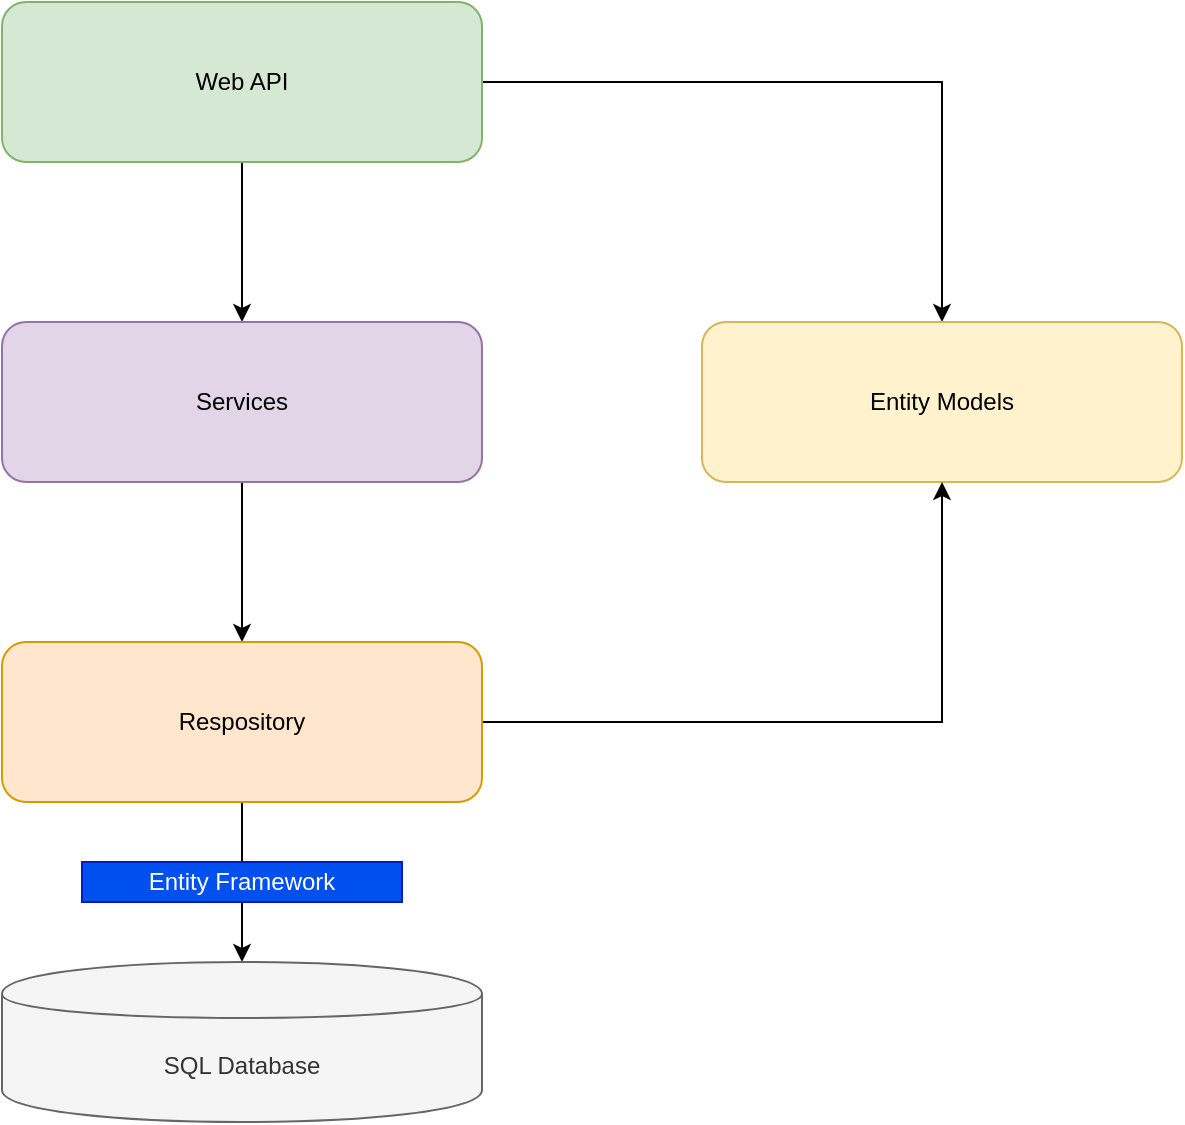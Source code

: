<mxfile version="13.3.6" type="device"><diagram id="LOq1w7gIno0nEsfRc34Y" name="Page-1"><mxGraphModel dx="1422" dy="753" grid="1" gridSize="10" guides="1" tooltips="1" connect="1" arrows="1" fold="1" page="1" pageScale="1" pageWidth="850" pageHeight="1100" math="0" shadow="0"><root><mxCell id="0"/><mxCell id="1" parent="0"/><mxCell id="DXKfApcMhavkqj4cGmyX-9" style="edgeStyle=orthogonalEdgeStyle;rounded=0;orthogonalLoop=1;jettySize=auto;html=1;" edge="1" parent="1" source="DXKfApcMhavkqj4cGmyX-1" target="DXKfApcMhavkqj4cGmyX-3"><mxGeometry relative="1" as="geometry"/></mxCell><mxCell id="DXKfApcMhavkqj4cGmyX-10" style="edgeStyle=orthogonalEdgeStyle;rounded=0;orthogonalLoop=1;jettySize=auto;html=1;entryX=0.5;entryY=0;entryDx=0;entryDy=0;" edge="1" parent="1" source="DXKfApcMhavkqj4cGmyX-1" target="DXKfApcMhavkqj4cGmyX-2"><mxGeometry relative="1" as="geometry"/></mxCell><mxCell id="DXKfApcMhavkqj4cGmyX-1" value="Web API" style="rounded=1;whiteSpace=wrap;html=1;fillColor=#d5e8d4;strokeColor=#82b366;" vertex="1" parent="1"><mxGeometry x="80" y="80" width="240" height="80" as="geometry"/></mxCell><mxCell id="DXKfApcMhavkqj4cGmyX-2" value="Entity Models" style="rounded=1;whiteSpace=wrap;html=1;fillColor=#fff2cc;strokeColor=#d6b656;" vertex="1" parent="1"><mxGeometry x="430" y="240" width="240" height="80" as="geometry"/></mxCell><mxCell id="DXKfApcMhavkqj4cGmyX-8" style="edgeStyle=orthogonalEdgeStyle;rounded=0;orthogonalLoop=1;jettySize=auto;html=1;entryX=0.5;entryY=0;entryDx=0;entryDy=0;" edge="1" parent="1" source="DXKfApcMhavkqj4cGmyX-3" target="DXKfApcMhavkqj4cGmyX-4"><mxGeometry relative="1" as="geometry"/></mxCell><mxCell id="DXKfApcMhavkqj4cGmyX-3" value="Services" style="rounded=1;whiteSpace=wrap;html=1;fillColor=#e1d5e7;strokeColor=#9673a6;" vertex="1" parent="1"><mxGeometry x="80" y="240" width="240" height="80" as="geometry"/></mxCell><mxCell id="DXKfApcMhavkqj4cGmyX-14" style="edgeStyle=orthogonalEdgeStyle;rounded=0;orthogonalLoop=1;jettySize=auto;html=1;entryX=0.5;entryY=0;entryDx=0;entryDy=0;" edge="1" parent="1" source="DXKfApcMhavkqj4cGmyX-4" target="DXKfApcMhavkqj4cGmyX-5"><mxGeometry relative="1" as="geometry"/></mxCell><mxCell id="DXKfApcMhavkqj4cGmyX-15" style="edgeStyle=orthogonalEdgeStyle;rounded=0;orthogonalLoop=1;jettySize=auto;html=1;entryX=0.5;entryY=1;entryDx=0;entryDy=0;" edge="1" parent="1" source="DXKfApcMhavkqj4cGmyX-4" target="DXKfApcMhavkqj4cGmyX-2"><mxGeometry relative="1" as="geometry"/></mxCell><mxCell id="DXKfApcMhavkqj4cGmyX-4" value="Respository" style="rounded=1;whiteSpace=wrap;html=1;fillColor=#ffe6cc;strokeColor=#d79b00;" vertex="1" parent="1"><mxGeometry x="80" y="400" width="240" height="80" as="geometry"/></mxCell><mxCell id="DXKfApcMhavkqj4cGmyX-5" value="SQL Database" style="shape=cylinder;whiteSpace=wrap;html=1;boundedLbl=1;backgroundOutline=1;fillColor=#f5f5f5;strokeColor=#666666;fontColor=#333333;" vertex="1" parent="1"><mxGeometry x="80" y="560" width="240" height="80" as="geometry"/></mxCell><mxCell id="DXKfApcMhavkqj4cGmyX-7" value="Entity Framework" style="rounded=0;whiteSpace=wrap;html=1;fillColor=#0050ef;strokeColor=#001DBC;fontColor=#ffffff;" vertex="1" parent="1"><mxGeometry x="120" y="510" width="160" height="20" as="geometry"/></mxCell></root></mxGraphModel></diagram></mxfile>